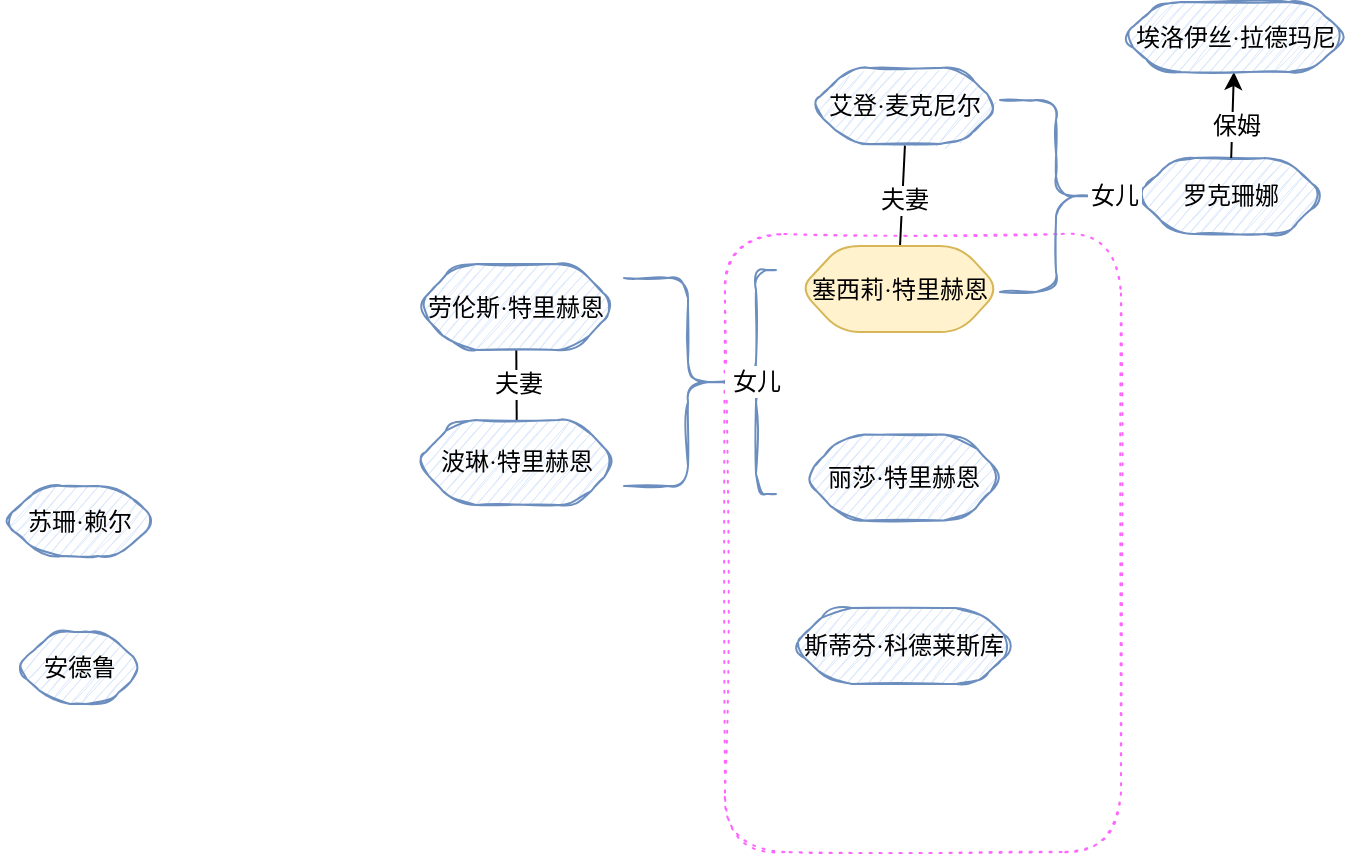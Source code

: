 <mxfile version="15.9.6" type="github">
  <diagram id="MXw0cYcsGM257r_ZbbDP" name="Page-1">
    <mxGraphModel dx="996" dy="648" grid="0" gridSize="10" guides="1" tooltips="1" connect="1" arrows="1" fold="1" page="1" pageScale="1" pageWidth="827" pageHeight="1169" background="none" math="0" shadow="0">
      <root>
        <mxCell id="0" />
        <mxCell id="1" parent="0" />
        <mxCell id="uacHUbi1trWL338XFEOj-30" value="" style="rounded=1;whiteSpace=wrap;html=1;shadow=0;glass=0;sketch=1;fontFamily=Garamond;fontSize=12;strokeColor=#FF66FF;fillColor=none;dashed=1;strokeWidth=1;dashPattern=1 4;" vertex="1" parent="1">
          <mxGeometry x="509.5" y="251" width="198" height="309" as="geometry" />
        </mxCell>
        <mxCell id="uacHUbi1trWL338XFEOj-3" value="&lt;span&gt;苏珊·赖尔&lt;/span&gt;" style="shape=hexagon;perimeter=hexagonPerimeter2;whiteSpace=wrap;html=1;fixedSize=1;rounded=1;shadow=0;glass=0;sketch=1;fontFamily=Garamond;fontSize=12;strokeColor=#6c8ebf;fillColor=#dae8fc;" vertex="1" parent="1">
          <mxGeometry x="148" y="377" width="78" height="35" as="geometry" />
        </mxCell>
        <mxCell id="uacHUbi1trWL338XFEOj-4" value="安德鲁" style="shape=hexagon;perimeter=hexagonPerimeter2;whiteSpace=wrap;html=1;fixedSize=1;rounded=1;shadow=0;glass=0;sketch=1;fontFamily=Garamond;fontSize=12;fontColor=default;strokeColor=#6c8ebf;fillColor=#dae8fc;" vertex="1" parent="1">
          <mxGeometry x="154.13" y="450" width="65.75" height="36" as="geometry" />
        </mxCell>
        <mxCell id="uacHUbi1trWL338XFEOj-9" style="edgeStyle=none;rounded=1;orthogonalLoop=1;jettySize=auto;html=1;fontFamily=Garamond;fontSize=12;fontColor=default;endArrow=none;endFill=0;" edge="1" parent="1" source="uacHUbi1trWL338XFEOj-7" target="uacHUbi1trWL338XFEOj-8">
          <mxGeometry relative="1" as="geometry" />
        </mxCell>
        <mxCell id="uacHUbi1trWL338XFEOj-10" value="夫妻" style="edgeLabel;html=1;align=center;verticalAlign=middle;resizable=0;points=[];fontSize=12;fontFamily=Garamond;fontColor=default;" vertex="1" connectable="0" parent="uacHUbi1trWL338XFEOj-9">
          <mxGeometry x="-0.314" y="1" relative="1" as="geometry">
            <mxPoint y="5" as="offset" />
          </mxGeometry>
        </mxCell>
        <mxCell id="uacHUbi1trWL338XFEOj-7" value="劳伦斯·特里赫恩" style="shape=hexagon;perimeter=hexagonPerimeter2;whiteSpace=wrap;html=1;fixedSize=1;rounded=1;shadow=0;glass=0;sketch=1;fontFamily=Garamond;fontSize=12;fillColor=#dae8fc;strokeColor=#6c8ebf;" vertex="1" parent="1">
          <mxGeometry x="355" y="266" width="100" height="43" as="geometry" />
        </mxCell>
        <mxCell id="uacHUbi1trWL338XFEOj-8" value="波琳·特里赫恩" style="shape=hexagon;perimeter=hexagonPerimeter2;whiteSpace=wrap;html=1;fixedSize=1;rounded=1;shadow=0;glass=0;sketch=1;fontFamily=Garamond;fontSize=12;fillColor=#dae8fc;strokeColor=#6c8ebf;" vertex="1" parent="1">
          <mxGeometry x="355" y="344" width="101" height="42.5" as="geometry" />
        </mxCell>
        <mxCell id="uacHUbi1trWL338XFEOj-19" style="edgeStyle=none;rounded=1;orthogonalLoop=1;jettySize=auto;html=1;entryX=0.5;entryY=1;entryDx=0;entryDy=0;fontFamily=Garamond;fontSize=12;fontColor=default;endArrow=none;endFill=0;startArrow=none;exitX=0.5;exitY=0;exitDx=0;exitDy=0;" edge="1" parent="1" source="uacHUbi1trWL338XFEOj-11" target="uacHUbi1trWL338XFEOj-18">
          <mxGeometry relative="1" as="geometry" />
        </mxCell>
        <mxCell id="uacHUbi1trWL338XFEOj-20" value="夫妻" style="edgeLabel;html=1;align=center;verticalAlign=middle;resizable=0;points=[];fontSize=12;fontFamily=Garamond;fontColor=default;" vertex="1" connectable="0" parent="uacHUbi1trWL338XFEOj-19">
          <mxGeometry x="0.104" y="2" relative="1" as="geometry">
            <mxPoint x="2" y="5" as="offset" />
          </mxGeometry>
        </mxCell>
        <mxCell id="uacHUbi1trWL338XFEOj-11" value="塞西莉·特里赫恩" style="shape=hexagon;perimeter=hexagonPerimeter2;whiteSpace=wrap;html=1;fixedSize=1;rounded=1;shadow=0;glass=0;sketch=0;fontFamily=Garamond;fontSize=12;strokeColor=#d6b656;fillColor=#fff2cc;" vertex="1" parent="1">
          <mxGeometry x="547" y="257" width="100" height="43" as="geometry" />
        </mxCell>
        <mxCell id="uacHUbi1trWL338XFEOj-13" value="丽莎·特里赫恩" style="shape=hexagon;perimeter=hexagonPerimeter2;whiteSpace=wrap;html=1;fixedSize=1;rounded=1;shadow=0;glass=0;sketch=1;fontFamily=Garamond;fontSize=12;fontColor=default;strokeColor=#6c8ebf;fillColor=#dae8fc;" vertex="1" parent="1">
          <mxGeometry x="549" y="351.25" width="100" height="43" as="geometry" />
        </mxCell>
        <mxCell id="uacHUbi1trWL338XFEOj-14" value="" style="shape=curlyBracket;whiteSpace=wrap;html=1;rounded=1;flipH=1;shadow=0;glass=0;sketch=1;fontFamily=Garamond;fontSize=12;fontColor=default;strokeColor=#6c8ebf;fillColor=#dae8fc;" vertex="1" parent="1">
          <mxGeometry x="459" y="273" width="64" height="104" as="geometry" />
        </mxCell>
        <mxCell id="uacHUbi1trWL338XFEOj-15" value="" style="shape=curlyBracket;whiteSpace=wrap;html=1;rounded=1;shadow=0;glass=0;sketch=1;fontFamily=Garamond;fontSize=12;fontColor=default;strokeColor=#6c8ebf;fillColor=#dae8fc;" vertex="1" parent="1">
          <mxGeometry x="515" y="269" width="20" height="112" as="geometry" />
        </mxCell>
        <mxCell id="uacHUbi1trWL338XFEOj-16" value="女儿" style="text;html=1;align=center;verticalAlign=middle;whiteSpace=wrap;rounded=0;shadow=0;glass=0;sketch=0;fontFamily=Garamond;fontSize=12;fillColor=default;" vertex="1" parent="1">
          <mxGeometry x="509.5" y="317" width="31" height="16" as="geometry" />
        </mxCell>
        <mxCell id="uacHUbi1trWL338XFEOj-18" value="艾登·麦克尼尔" style="shape=hexagon;perimeter=hexagonPerimeter2;whiteSpace=wrap;html=1;fixedSize=1;rounded=1;shadow=0;glass=0;sketch=1;fontFamily=Garamond;fontSize=12;fontColor=default;strokeColor=#6c8ebf;fillColor=#dae8fc;" vertex="1" parent="1">
          <mxGeometry x="552" y="168" width="95" height="38" as="geometry" />
        </mxCell>
        <mxCell id="uacHUbi1trWL338XFEOj-21" value="罗克珊娜" style="shape=hexagon;perimeter=hexagonPerimeter2;whiteSpace=wrap;html=1;fixedSize=1;rounded=1;shadow=0;glass=0;sketch=1;fontFamily=Garamond;fontSize=12;fontColor=default;strokeColor=#6c8ebf;fillColor=#dae8fc;" vertex="1" parent="1">
          <mxGeometry x="714.5" y="213" width="95" height="38" as="geometry" />
        </mxCell>
        <mxCell id="uacHUbi1trWL338XFEOj-23" value="" style="shape=curlyBracket;whiteSpace=wrap;html=1;rounded=1;flipH=1;shadow=0;glass=0;sketch=1;fontFamily=Garamond;fontSize=12;fontColor=default;strokeColor=#6c8ebf;fillColor=#dae8fc;size=0.5;gradientColor=none;" vertex="1" parent="1">
          <mxGeometry x="647" y="184" width="56" height="96" as="geometry" />
        </mxCell>
        <mxCell id="uacHUbi1trWL338XFEOj-24" value="女儿" style="text;html=1;strokeColor=none;fillColor=default;align=center;verticalAlign=middle;whiteSpace=wrap;rounded=0;shadow=0;glass=0;sketch=0;fontFamily=Garamond;fontSize=12;fontColor=default;" vertex="1" parent="1">
          <mxGeometry x="691" y="223.5" width="27" height="17" as="geometry" />
        </mxCell>
        <mxCell id="uacHUbi1trWL338XFEOj-28" value="" style="edgeStyle=none;rounded=1;orthogonalLoop=1;jettySize=auto;html=1;fontFamily=Garamond;fontSize=12;fontColor=default;endArrow=none;endFill=0;startArrow=classic;startFill=1;" edge="1" parent="1" source="uacHUbi1trWL338XFEOj-25" target="uacHUbi1trWL338XFEOj-21">
          <mxGeometry relative="1" as="geometry">
            <mxPoint x="748" y="216" as="targetPoint" />
          </mxGeometry>
        </mxCell>
        <mxCell id="uacHUbi1trWL338XFEOj-29" value="保姆" style="edgeLabel;html=1;align=center;verticalAlign=middle;resizable=0;points=[];fontSize=12;fontFamily=Garamond;fontColor=default;" vertex="1" connectable="0" parent="uacHUbi1trWL338XFEOj-28">
          <mxGeometry x="-0.288" y="1" relative="1" as="geometry">
            <mxPoint y="11" as="offset" />
          </mxGeometry>
        </mxCell>
        <mxCell id="uacHUbi1trWL338XFEOj-25" value="埃洛伊丝·拉德玛尼" style="shape=hexagon;perimeter=hexagonPerimeter2;whiteSpace=wrap;html=1;fixedSize=1;rounded=1;shadow=0;glass=0;sketch=1;fontFamily=Garamond;fontSize=12;fontColor=default;strokeColor=#6c8ebf;fillColor=#dae8fc;" vertex="1" parent="1">
          <mxGeometry x="707.5" y="135" width="114" height="35" as="geometry" />
        </mxCell>
        <mxCell id="uacHUbi1trWL338XFEOj-33" value="斯蒂芬·科德莱斯库" style="shape=hexagon;perimeter=hexagonPerimeter2;whiteSpace=wrap;html=1;fixedSize=1;rounded=1;shadow=0;glass=0;sketch=1;fontFamily=Garamond;fontSize=12;fontColor=default;strokeColor=#6c8ebf;fillColor=#dae8fc;" vertex="1" parent="1">
          <mxGeometry x="543" y="438" width="112" height="38" as="geometry" />
        </mxCell>
      </root>
    </mxGraphModel>
  </diagram>
</mxfile>
